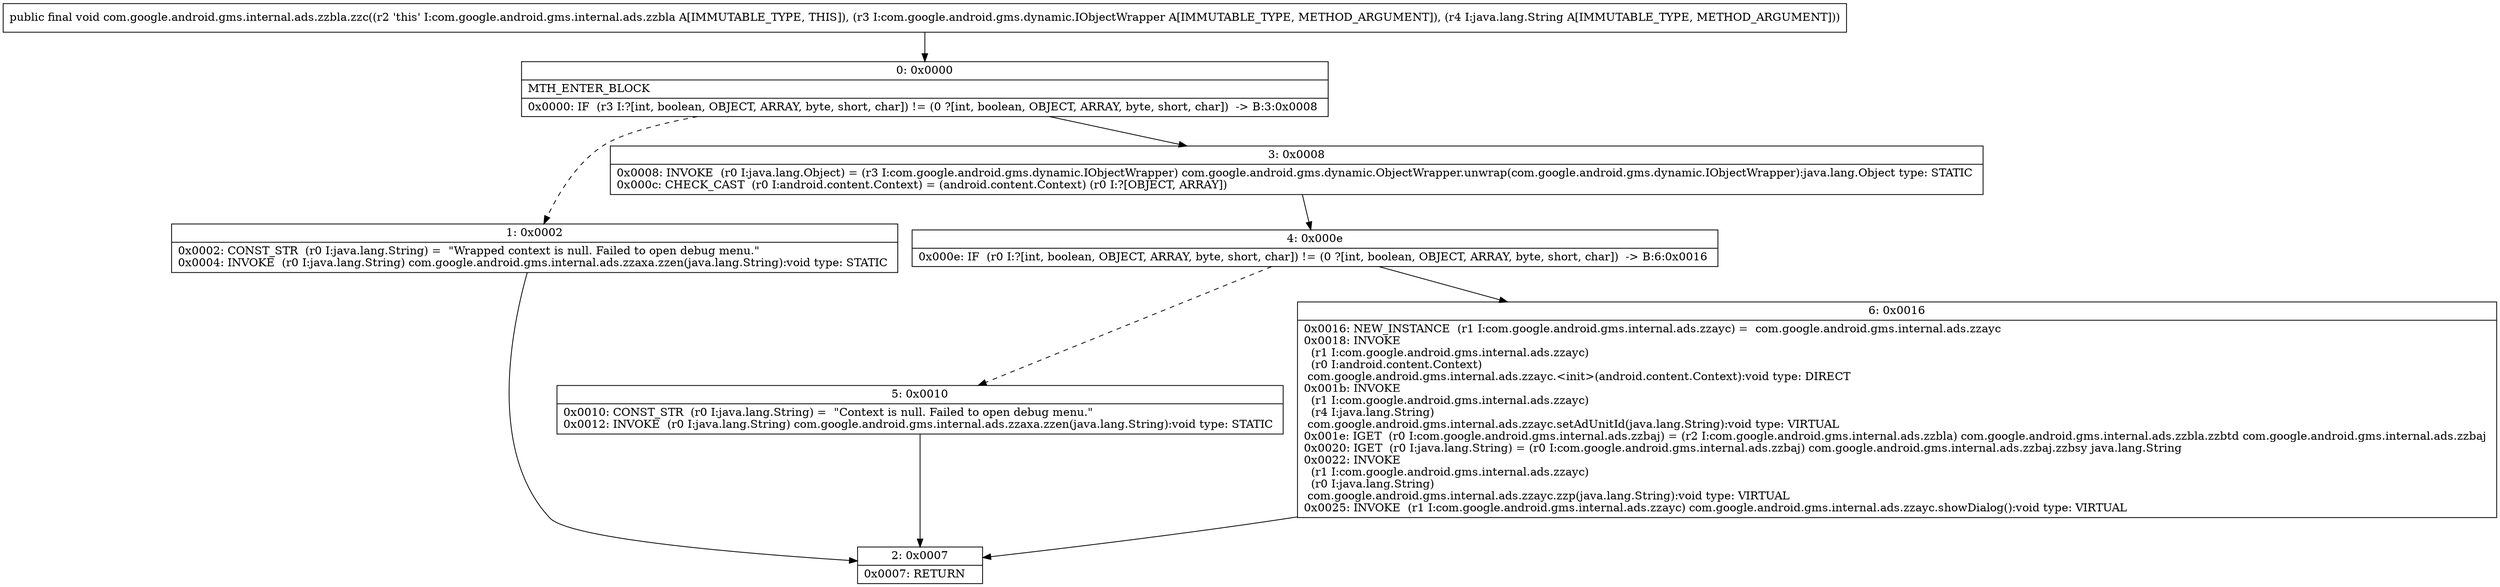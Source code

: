digraph "CFG forcom.google.android.gms.internal.ads.zzbla.zzc(Lcom\/google\/android\/gms\/dynamic\/IObjectWrapper;Ljava\/lang\/String;)V" {
Node_0 [shape=record,label="{0\:\ 0x0000|MTH_ENTER_BLOCK\l|0x0000: IF  (r3 I:?[int, boolean, OBJECT, ARRAY, byte, short, char]) != (0 ?[int, boolean, OBJECT, ARRAY, byte, short, char])  \-\> B:3:0x0008 \l}"];
Node_1 [shape=record,label="{1\:\ 0x0002|0x0002: CONST_STR  (r0 I:java.lang.String) =  \"Wrapped context is null. Failed to open debug menu.\" \l0x0004: INVOKE  (r0 I:java.lang.String) com.google.android.gms.internal.ads.zzaxa.zzen(java.lang.String):void type: STATIC \l}"];
Node_2 [shape=record,label="{2\:\ 0x0007|0x0007: RETURN   \l}"];
Node_3 [shape=record,label="{3\:\ 0x0008|0x0008: INVOKE  (r0 I:java.lang.Object) = (r3 I:com.google.android.gms.dynamic.IObjectWrapper) com.google.android.gms.dynamic.ObjectWrapper.unwrap(com.google.android.gms.dynamic.IObjectWrapper):java.lang.Object type: STATIC \l0x000c: CHECK_CAST  (r0 I:android.content.Context) = (android.content.Context) (r0 I:?[OBJECT, ARRAY]) \l}"];
Node_4 [shape=record,label="{4\:\ 0x000e|0x000e: IF  (r0 I:?[int, boolean, OBJECT, ARRAY, byte, short, char]) != (0 ?[int, boolean, OBJECT, ARRAY, byte, short, char])  \-\> B:6:0x0016 \l}"];
Node_5 [shape=record,label="{5\:\ 0x0010|0x0010: CONST_STR  (r0 I:java.lang.String) =  \"Context is null. Failed to open debug menu.\" \l0x0012: INVOKE  (r0 I:java.lang.String) com.google.android.gms.internal.ads.zzaxa.zzen(java.lang.String):void type: STATIC \l}"];
Node_6 [shape=record,label="{6\:\ 0x0016|0x0016: NEW_INSTANCE  (r1 I:com.google.android.gms.internal.ads.zzayc) =  com.google.android.gms.internal.ads.zzayc \l0x0018: INVOKE  \l  (r1 I:com.google.android.gms.internal.ads.zzayc)\l  (r0 I:android.content.Context)\l com.google.android.gms.internal.ads.zzayc.\<init\>(android.content.Context):void type: DIRECT \l0x001b: INVOKE  \l  (r1 I:com.google.android.gms.internal.ads.zzayc)\l  (r4 I:java.lang.String)\l com.google.android.gms.internal.ads.zzayc.setAdUnitId(java.lang.String):void type: VIRTUAL \l0x001e: IGET  (r0 I:com.google.android.gms.internal.ads.zzbaj) = (r2 I:com.google.android.gms.internal.ads.zzbla) com.google.android.gms.internal.ads.zzbla.zzbtd com.google.android.gms.internal.ads.zzbaj \l0x0020: IGET  (r0 I:java.lang.String) = (r0 I:com.google.android.gms.internal.ads.zzbaj) com.google.android.gms.internal.ads.zzbaj.zzbsy java.lang.String \l0x0022: INVOKE  \l  (r1 I:com.google.android.gms.internal.ads.zzayc)\l  (r0 I:java.lang.String)\l com.google.android.gms.internal.ads.zzayc.zzp(java.lang.String):void type: VIRTUAL \l0x0025: INVOKE  (r1 I:com.google.android.gms.internal.ads.zzayc) com.google.android.gms.internal.ads.zzayc.showDialog():void type: VIRTUAL \l}"];
MethodNode[shape=record,label="{public final void com.google.android.gms.internal.ads.zzbla.zzc((r2 'this' I:com.google.android.gms.internal.ads.zzbla A[IMMUTABLE_TYPE, THIS]), (r3 I:com.google.android.gms.dynamic.IObjectWrapper A[IMMUTABLE_TYPE, METHOD_ARGUMENT]), (r4 I:java.lang.String A[IMMUTABLE_TYPE, METHOD_ARGUMENT])) }"];
MethodNode -> Node_0;
Node_0 -> Node_1[style=dashed];
Node_0 -> Node_3;
Node_1 -> Node_2;
Node_3 -> Node_4;
Node_4 -> Node_5[style=dashed];
Node_4 -> Node_6;
Node_5 -> Node_2;
Node_6 -> Node_2;
}

